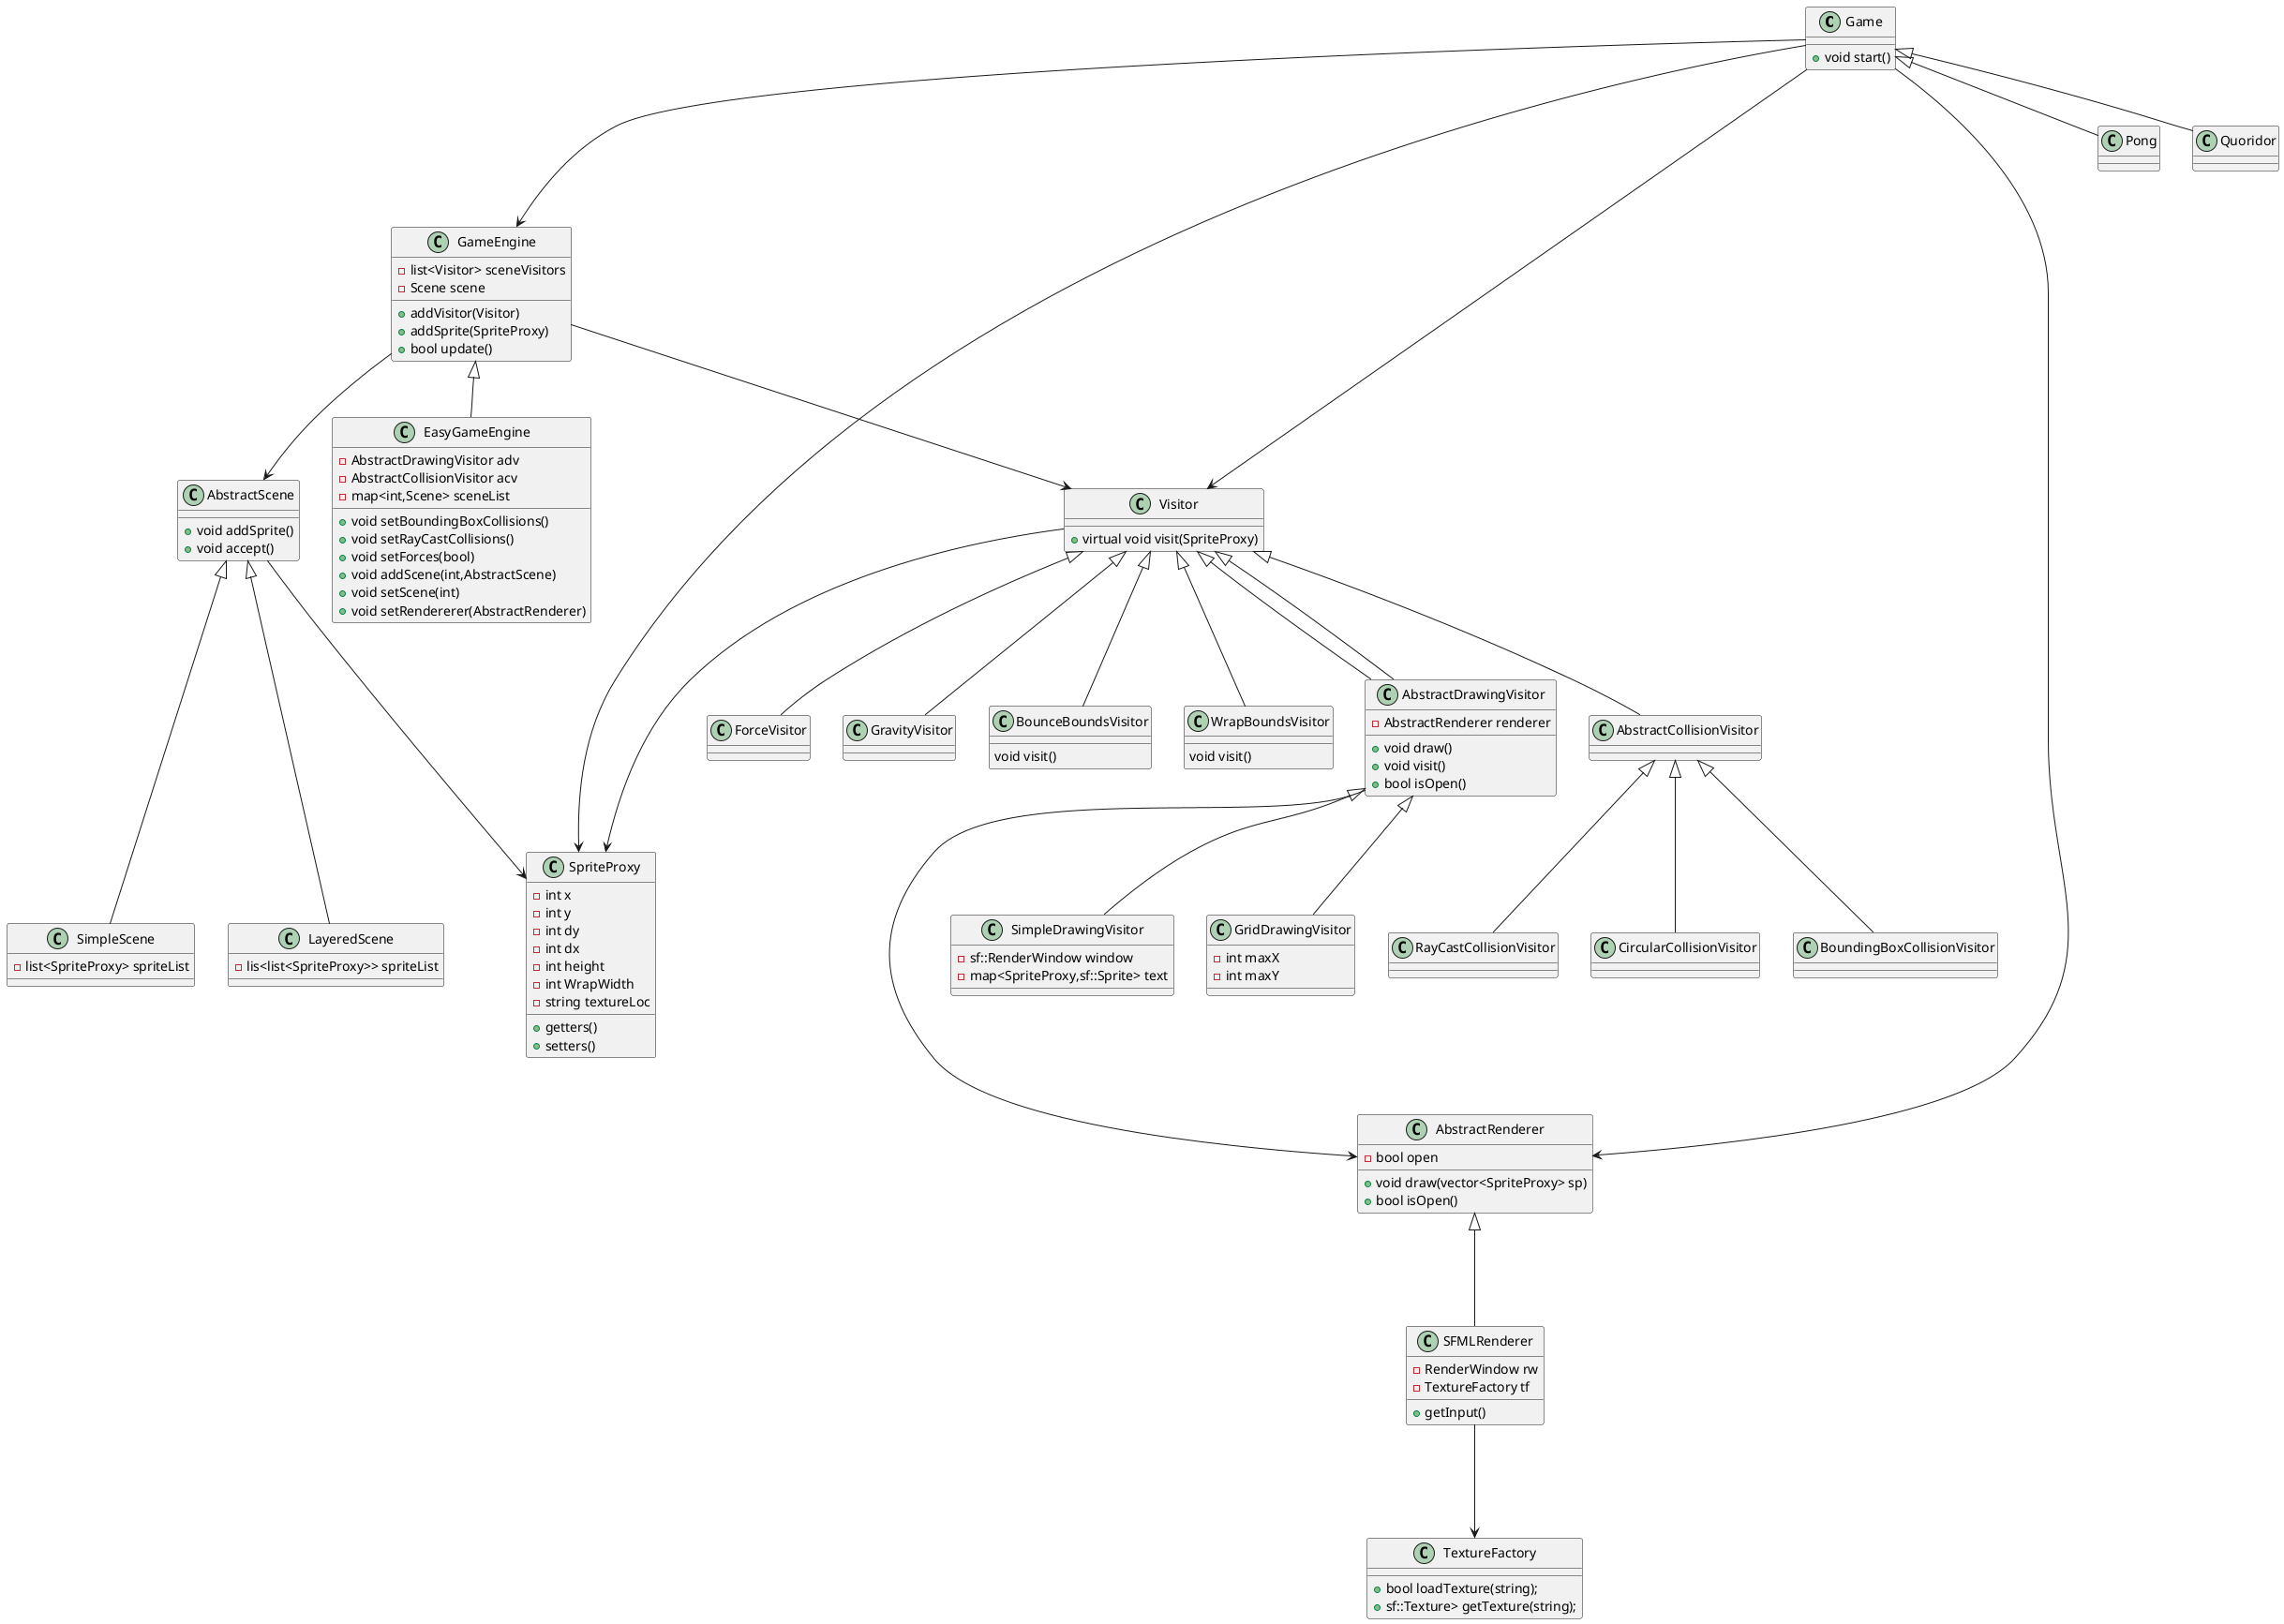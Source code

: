 @startuml FinalProject
class Game{
    +void start()
}
class EasyGameEngine{
    -AbstractDrawingVisitor adv
    -AbstractCollisionVisitor acv
    -map<int,Scene> sceneList
    +void setBoundingBoxCollisions()
    +void setRayCastCollisions()
    +void setForces(bool)
    +void addScene(int,AbstractScene)
    +void setScene(int)
    +void setRendererer(AbstractRenderer)
}
class GameEngine {
    -list<Visitor> sceneVisitors
    -Scene scene
    +addVisitor(Visitor)
    +addSprite(SpriteProxy)
    +bool update()
}
class AbstractScene{
    +void addSprite()
    +void accept()
}
class SimpleScene{
    -list<SpriteProxy> spriteList

}
class LayeredScene{
    -lis<list<SpriteProxy>> spriteList

}
class TextureFactory{
        +bool loadTexture(string);
        +sf::Texture> getTexture(string);
}
class SpriteProxy{
    -int x
    -int y
    -int dy
    -int dx
    -int height
    -int WrapWidth
    -string textureLoc
    +getters()
    +setters()
}
class Visitor{
    +virtual void visit(SpriteProxy)
}
class BounceBoundsVisitor{
    void visit()
}
class WrapBoundsVisitor{
    void visit()
}
class AbstractCollisionVisitor{

}
class BoundingBoxCollisionVisitor{
}
class RayCastCollisionVisitor{

}
class CircularCollisionVisitor{

}
class AbstractRenderer{
    -bool open
    +void draw(vector<SpriteProxy> sp)
    +bool isOpen()
}
class SFMLRenderer{
    -RenderWindow rw
    -TextureFactory tf
    +getInput()
}
class AbstractDrawingVisitor{
    -AbstractRenderer renderer
    +void draw()
    +void visit()
    +bool isOpen()
}

class SimpleDrawingVisitor{
    -sf::RenderWindow window
    -map<SpriteProxy,sf::Sprite> text
    }
class GridDrawingVisitor{
    -int maxX
    -int maxY
}
class ForceVisitor{
    }
class GravityVisitor{
    }
Game <|-- Pong
Game <|-- Quoridor
Game ---> GameEngine
Game ---> Visitor
Game ---> SpriteProxy
Game ---> AbstractRenderer
GameEngine <|-- EasyGameEngine
GameEngine --> Visitor
GameEngine --> AbstractScene
AbstractScene <|--- LayeredScene
AbstractScene <|--- SimpleScene
AbstractScene ---> SpriteProxy
Visitor ---> SpriteProxy
Visitor <|-- ForceVisitor
Visitor <|-- GravityVisitor
Visitor <|-- BounceBoundsVisitor
Visitor <|-- WrapBoundsVisitor
Visitor <|-- AbstractDrawingVisitor
Visitor<|-- AbstractDrawingVisitor
Visitor <|-- AbstractCollisionVisitor
AbstractCollisionVisitor <|-- RayCastCollisionVisitor
AbstractCollisionVisitor <|-- BoundingBoxCollisionVisitor
AbstractCollisionVisitor <|-- CircularCollisionVisitor
AbstractDrawingVisitor <|-- SimpleDrawingVisitor
AbstractDrawingVisitor <|-- GridDrawingVisitor
AbstractDrawingVisitor ---> AbstractRenderer
AbstractRenderer <|--- SFMLRenderer
SFMLRenderer ---> TextureFactory
@enduml